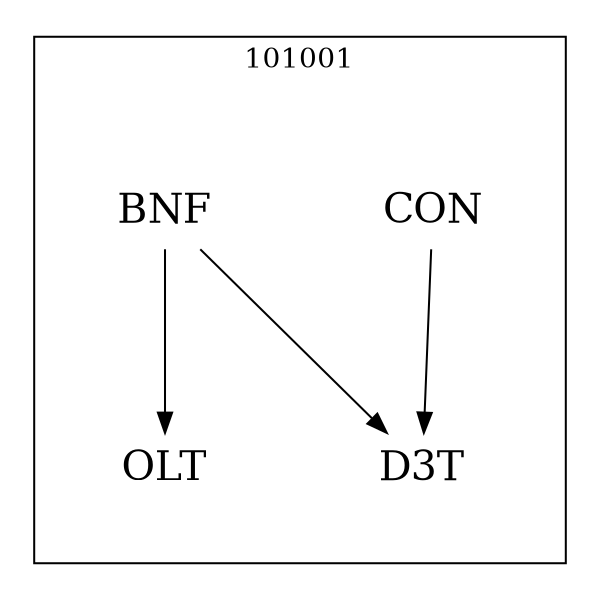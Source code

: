 strict digraph DAGS {
	size = "4,4!" ; ratio ="fill"; subgraph cluster_0{
			labeldoc = "t";
			label = "101001";node	[label= CON, shape = plaintext, fontsize=20] CON;node	[label= BNF, shape = plaintext, fontsize=20] BNF;node	[label= D3T, shape = plaintext, fontsize=20] D3T;node	[label= OLT, shape = plaintext, fontsize=20] OLT;
CON->D3T;
BNF->D3T;
BNF->OLT;
	}}